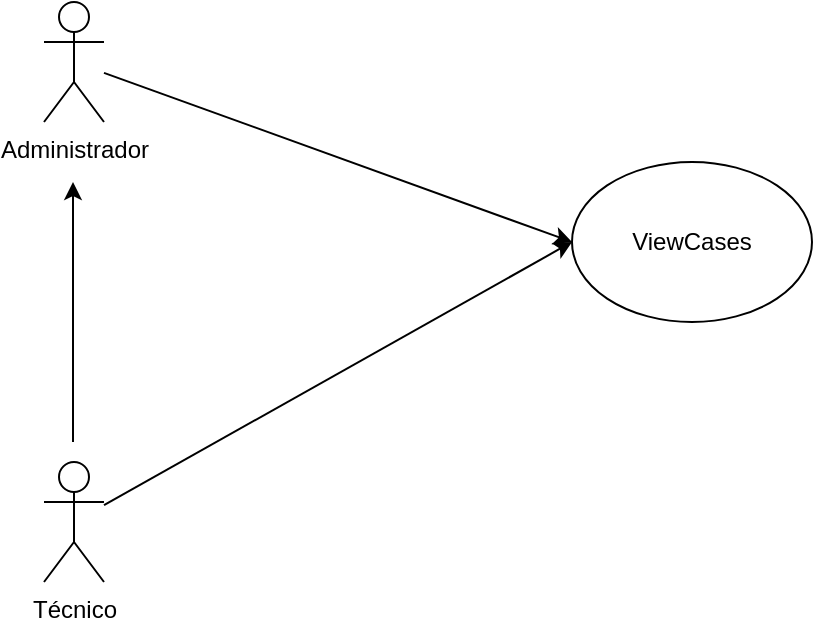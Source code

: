 <mxfile version="28.1.0">
  <diagram name="Página-1" id="58KHKjolmZH9Jl-Zs60m">
    <mxGraphModel dx="1426" dy="777" grid="1" gridSize="10" guides="1" tooltips="1" connect="1" arrows="1" fold="1" page="1" pageScale="1" pageWidth="827" pageHeight="1169" math="0" shadow="0">
      <root>
        <mxCell id="0" />
        <mxCell id="1" parent="0" />
        <mxCell id="pejVzQ1x4Z5_xWOsWl8--1" style="rounded=0;orthogonalLoop=1;jettySize=auto;html=1;entryX=0;entryY=0.5;entryDx=0;entryDy=0;" parent="1" source="pejVzQ1x4Z5_xWOsWl8--2" target="pejVzQ1x4Z5_xWOsWl8--5" edge="1">
          <mxGeometry relative="1" as="geometry" />
        </mxCell>
        <mxCell id="pejVzQ1x4Z5_xWOsWl8--2" value="Técnico" style="shape=umlActor;verticalLabelPosition=bottom;verticalAlign=top;html=1;outlineConnect=0;" parent="1" vertex="1">
          <mxGeometry x="260" y="490" width="30" height="60" as="geometry" />
        </mxCell>
        <mxCell id="pejVzQ1x4Z5_xWOsWl8--3" style="rounded=0;orthogonalLoop=1;jettySize=auto;html=1;entryX=0;entryY=0.5;entryDx=0;entryDy=0;" parent="1" source="pejVzQ1x4Z5_xWOsWl8--4" target="pejVzQ1x4Z5_xWOsWl8--5" edge="1">
          <mxGeometry relative="1" as="geometry" />
        </mxCell>
        <mxCell id="pejVzQ1x4Z5_xWOsWl8--4" value="Administrador" style="shape=umlActor;verticalLabelPosition=bottom;verticalAlign=top;html=1;outlineConnect=0;" parent="1" vertex="1">
          <mxGeometry x="260" y="260" width="30" height="60" as="geometry" />
        </mxCell>
        <mxCell id="pejVzQ1x4Z5_xWOsWl8--5" value="ViewCases" style="ellipse;whiteSpace=wrap;html=1;" parent="1" vertex="1">
          <mxGeometry x="524" y="340" width="120" height="80" as="geometry" />
        </mxCell>
        <mxCell id="pejVzQ1x4Z5_xWOsWl8--6" value="" style="endArrow=classic;html=1;rounded=0;" parent="1" edge="1">
          <mxGeometry width="50" height="50" relative="1" as="geometry">
            <mxPoint x="274.5" y="480" as="sourcePoint" />
            <mxPoint x="274.5" y="350" as="targetPoint" />
          </mxGeometry>
        </mxCell>
      </root>
    </mxGraphModel>
  </diagram>
</mxfile>

